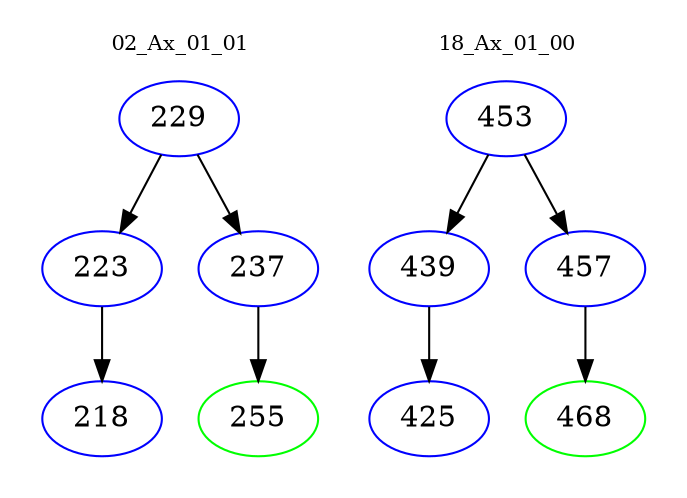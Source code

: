 digraph{
subgraph cluster_0 {
color = white
label = "02_Ax_01_01";
fontsize=10;
T0_229 [label="229", color="blue"]
T0_229 -> T0_223 [color="black"]
T0_223 [label="223", color="blue"]
T0_223 -> T0_218 [color="black"]
T0_218 [label="218", color="blue"]
T0_229 -> T0_237 [color="black"]
T0_237 [label="237", color="blue"]
T0_237 -> T0_255 [color="black"]
T0_255 [label="255", color="green"]
}
subgraph cluster_1 {
color = white
label = "18_Ax_01_00";
fontsize=10;
T1_453 [label="453", color="blue"]
T1_453 -> T1_439 [color="black"]
T1_439 [label="439", color="blue"]
T1_439 -> T1_425 [color="black"]
T1_425 [label="425", color="blue"]
T1_453 -> T1_457 [color="black"]
T1_457 [label="457", color="blue"]
T1_457 -> T1_468 [color="black"]
T1_468 [label="468", color="green"]
}
}
